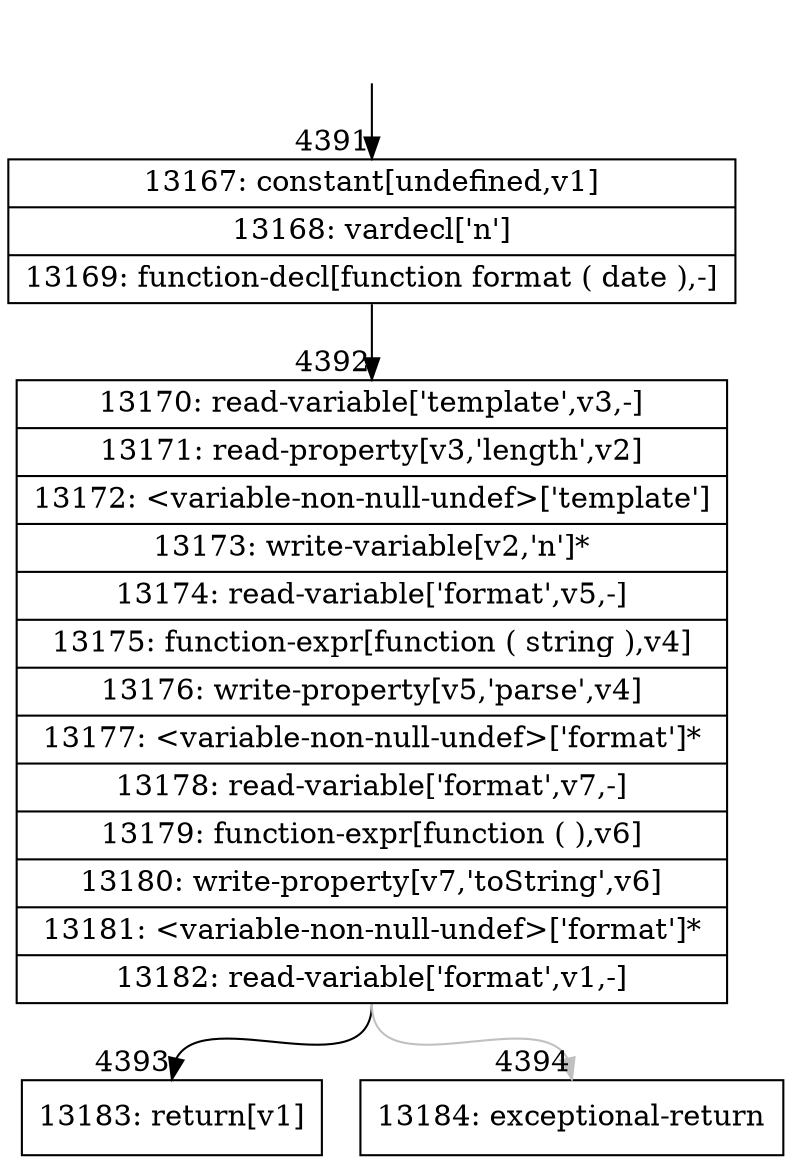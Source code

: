 digraph {
rankdir="TD"
BB_entry403[shape=none,label=""];
BB_entry403 -> BB4391 [tailport=s, headport=n, headlabel="    4391"]
BB4391 [shape=record label="{13167: constant[undefined,v1]|13168: vardecl['n']|13169: function-decl[function format ( date ),-]}" ] 
BB4391 -> BB4392 [tailport=s, headport=n, headlabel="      4392"]
BB4392 [shape=record label="{13170: read-variable['template',v3,-]|13171: read-property[v3,'length',v2]|13172: \<variable-non-null-undef\>['template']|13173: write-variable[v2,'n']*|13174: read-variable['format',v5,-]|13175: function-expr[function ( string ),v4]|13176: write-property[v5,'parse',v4]|13177: \<variable-non-null-undef\>['format']*|13178: read-variable['format',v7,-]|13179: function-expr[function ( ),v6]|13180: write-property[v7,'toString',v6]|13181: \<variable-non-null-undef\>['format']*|13182: read-variable['format',v1,-]}" ] 
BB4392 -> BB4393 [tailport=s, headport=n, headlabel="      4393"]
BB4392 -> BB4394 [tailport=s, headport=n, color=gray, headlabel="      4394"]
BB4393 [shape=record label="{13183: return[v1]}" ] 
BB4394 [shape=record label="{13184: exceptional-return}" ] 
//#$~ 2547
}
